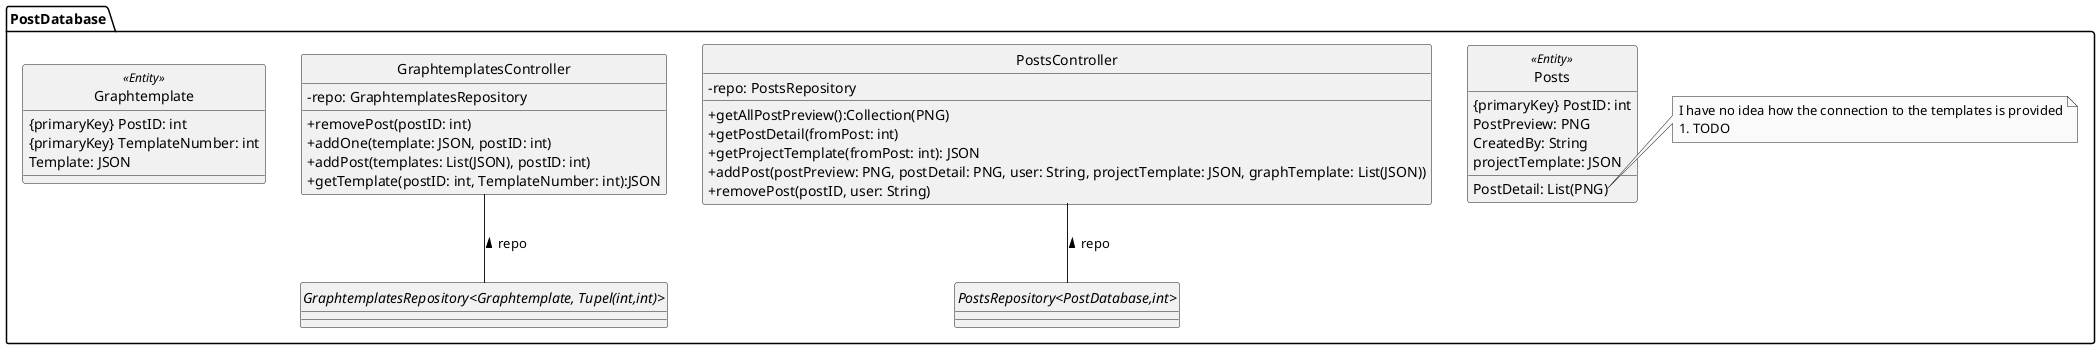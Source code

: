 @startuml
'https://plantuml.com/class-diagram
skinparam monochrome true
skinparam shadowing false
skinparam genericDisplay old
skinparam classAttributeIconSize 0
hide circle

package PostDatabase{
    PostsController -- PostsRepository : repo <
    GraphtemplatesController -- GraphtemplatesRepository : repo <

    class Posts <<Entity>>{
        {primaryKey} PostID: int
        PostPreview: PNG
        PostDetail: List(PNG)
        CreatedBy: String
        projectTemplate: JSON
    }


   note right of Posts::PostDetail
    I have no idea how the connection to the templates is provided
    #TODO
   end note
    interface PostsRepository <PostDatabase,int>{}

    class PostsController{
        - repo: PostsRepository
        + getAllPostPreview():Collection(PNG)
        + getPostDetail(fromPost: int)
        + getProjectTemplate(fromPost: int): JSON
        + addPost(postPreview: PNG, postDetail: PNG, user: String, projectTemplate: JSON, graphTemplate: List(JSON))
        + removePost(postID, user: String)
    }

    class Graphtemplate <<Entity>>{
        {primaryKey} PostID: int
        {primaryKey} TemplateNumber: int
        Template: JSON
    }
    interface GraphtemplatesRepository<Graphtemplate, Tupel(int,int)>{}

    class GraphtemplatesController {
        -repo: GraphtemplatesRepository
        +removePost(postID: int)
        + addOne(template: JSON, postID: int)
        + addPost(templates: List(JSON), postID: int)
        + getTemplate(postID: int, TemplateNumber: int):JSON
    }
  }

@enduml